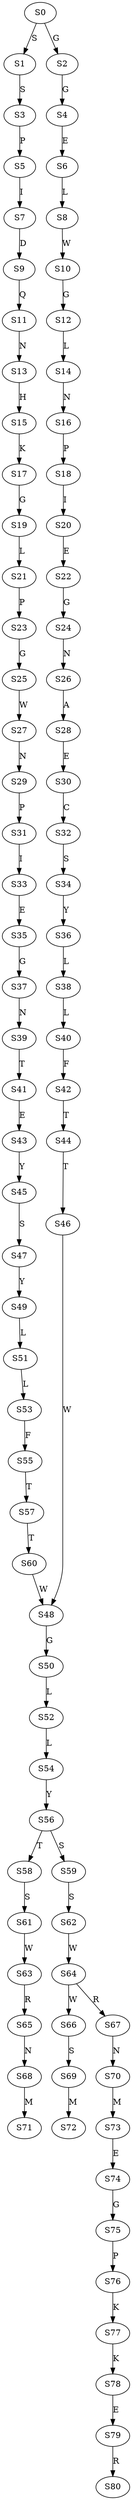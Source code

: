 strict digraph  {
	S0 -> S1 [ label = S ];
	S0 -> S2 [ label = G ];
	S1 -> S3 [ label = S ];
	S2 -> S4 [ label = G ];
	S3 -> S5 [ label = P ];
	S4 -> S6 [ label = E ];
	S5 -> S7 [ label = I ];
	S6 -> S8 [ label = L ];
	S7 -> S9 [ label = D ];
	S8 -> S10 [ label = W ];
	S9 -> S11 [ label = Q ];
	S10 -> S12 [ label = G ];
	S11 -> S13 [ label = N ];
	S12 -> S14 [ label = L ];
	S13 -> S15 [ label = H ];
	S14 -> S16 [ label = N ];
	S15 -> S17 [ label = K ];
	S16 -> S18 [ label = P ];
	S17 -> S19 [ label = G ];
	S18 -> S20 [ label = I ];
	S19 -> S21 [ label = L ];
	S20 -> S22 [ label = E ];
	S21 -> S23 [ label = P ];
	S22 -> S24 [ label = G ];
	S23 -> S25 [ label = G ];
	S24 -> S26 [ label = N ];
	S25 -> S27 [ label = W ];
	S26 -> S28 [ label = A ];
	S27 -> S29 [ label = N ];
	S28 -> S30 [ label = E ];
	S29 -> S31 [ label = P ];
	S30 -> S32 [ label = C ];
	S31 -> S33 [ label = I ];
	S32 -> S34 [ label = S ];
	S33 -> S35 [ label = E ];
	S34 -> S36 [ label = Y ];
	S35 -> S37 [ label = G ];
	S36 -> S38 [ label = L ];
	S37 -> S39 [ label = N ];
	S38 -> S40 [ label = L ];
	S39 -> S41 [ label = T ];
	S40 -> S42 [ label = F ];
	S41 -> S43 [ label = E ];
	S42 -> S44 [ label = T ];
	S43 -> S45 [ label = Y ];
	S44 -> S46 [ label = T ];
	S45 -> S47 [ label = S ];
	S46 -> S48 [ label = W ];
	S47 -> S49 [ label = Y ];
	S48 -> S50 [ label = G ];
	S49 -> S51 [ label = L ];
	S50 -> S52 [ label = L ];
	S51 -> S53 [ label = L ];
	S52 -> S54 [ label = L ];
	S53 -> S55 [ label = F ];
	S54 -> S56 [ label = Y ];
	S55 -> S57 [ label = T ];
	S56 -> S58 [ label = T ];
	S56 -> S59 [ label = S ];
	S57 -> S60 [ label = T ];
	S58 -> S61 [ label = S ];
	S59 -> S62 [ label = S ];
	S60 -> S48 [ label = W ];
	S61 -> S63 [ label = W ];
	S62 -> S64 [ label = W ];
	S63 -> S65 [ label = R ];
	S64 -> S66 [ label = W ];
	S64 -> S67 [ label = R ];
	S65 -> S68 [ label = N ];
	S66 -> S69 [ label = S ];
	S67 -> S70 [ label = N ];
	S68 -> S71 [ label = M ];
	S69 -> S72 [ label = M ];
	S70 -> S73 [ label = M ];
	S73 -> S74 [ label = E ];
	S74 -> S75 [ label = G ];
	S75 -> S76 [ label = P ];
	S76 -> S77 [ label = K ];
	S77 -> S78 [ label = K ];
	S78 -> S79 [ label = E ];
	S79 -> S80 [ label = R ];
}
